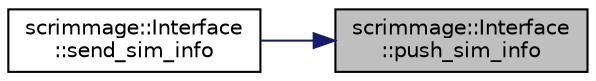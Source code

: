 digraph "scrimmage::Interface::push_sim_info"
{
 // LATEX_PDF_SIZE
  edge [fontname="Helvetica",fontsize="10",labelfontname="Helvetica",labelfontsize="10"];
  node [fontname="Helvetica",fontsize="10",shape=record];
  rankdir="RL";
  Node1 [label="scrimmage::Interface\l::push_sim_info",height=0.2,width=0.4,color="black", fillcolor="grey75", style="filled", fontcolor="black",tooltip=" "];
  Node1 -> Node2 [dir="back",color="midnightblue",fontsize="10",style="solid",fontname="Helvetica"];
  Node2 [label="scrimmage::Interface\l::send_sim_info",height=0.2,width=0.4,color="black", fillcolor="white", style="filled",URL="$classscrimmage_1_1Interface.html#a72a6b6ea2c57afcdb558982889c7d821",tooltip=" "];
}
